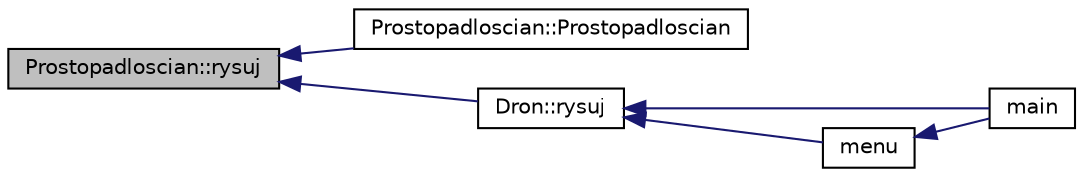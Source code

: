digraph "Prostopadloscian::rysuj"
{
  edge [fontname="Helvetica",fontsize="10",labelfontname="Helvetica",labelfontsize="10"];
  node [fontname="Helvetica",fontsize="10",shape=record];
  rankdir="LR";
  Node41 [label="Prostopadloscian::rysuj",height=0.2,width=0.4,color="black", fillcolor="grey75", style="filled", fontcolor="black"];
  Node41 -> Node42 [dir="back",color="midnightblue",fontsize="10",style="solid",fontname="Helvetica"];
  Node42 [label="Prostopadloscian::Prostopadloscian",height=0.2,width=0.4,color="black", fillcolor="white", style="filled",URL="$class_prostopadloscian.html#a36225e7ea9ae366bef5bae0ccfbefaa3"];
  Node41 -> Node43 [dir="back",color="midnightblue",fontsize="10",style="solid",fontname="Helvetica"];
  Node43 [label="Dron::rysuj",height=0.2,width=0.4,color="black", fillcolor="white", style="filled",URL="$class_dron.html#a6c0625dd2bc1a692a39ed7720340fdac"];
  Node43 -> Node44 [dir="back",color="midnightblue",fontsize="10",style="solid",fontname="Helvetica"];
  Node44 [label="main",height=0.2,width=0.4,color="black", fillcolor="white", style="filled",URL="$main_8cpp.html#ae66f6b31b5ad750f1fe042a706a4e3d4"];
  Node43 -> Node45 [dir="back",color="midnightblue",fontsize="10",style="solid",fontname="Helvetica"];
  Node45 [label="menu",height=0.2,width=0.4,color="black", fillcolor="white", style="filled",URL="$menu_8cpp.html#a32558d87c910f3fb076aab4729d72b33"];
  Node45 -> Node44 [dir="back",color="midnightblue",fontsize="10",style="solid",fontname="Helvetica"];
}
